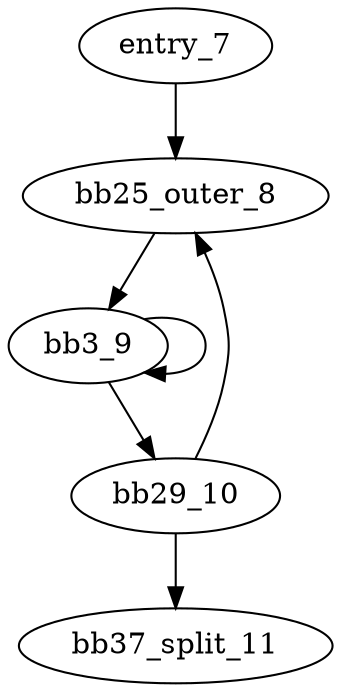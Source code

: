 digraph G {
entry_7->bb25_outer_8
bb25_outer_8->bb3_9
bb3_9->bb3_9
bb3_9->bb29_10
bb29_10->bb25_outer_8
bb29_10->bb37_split_11
}